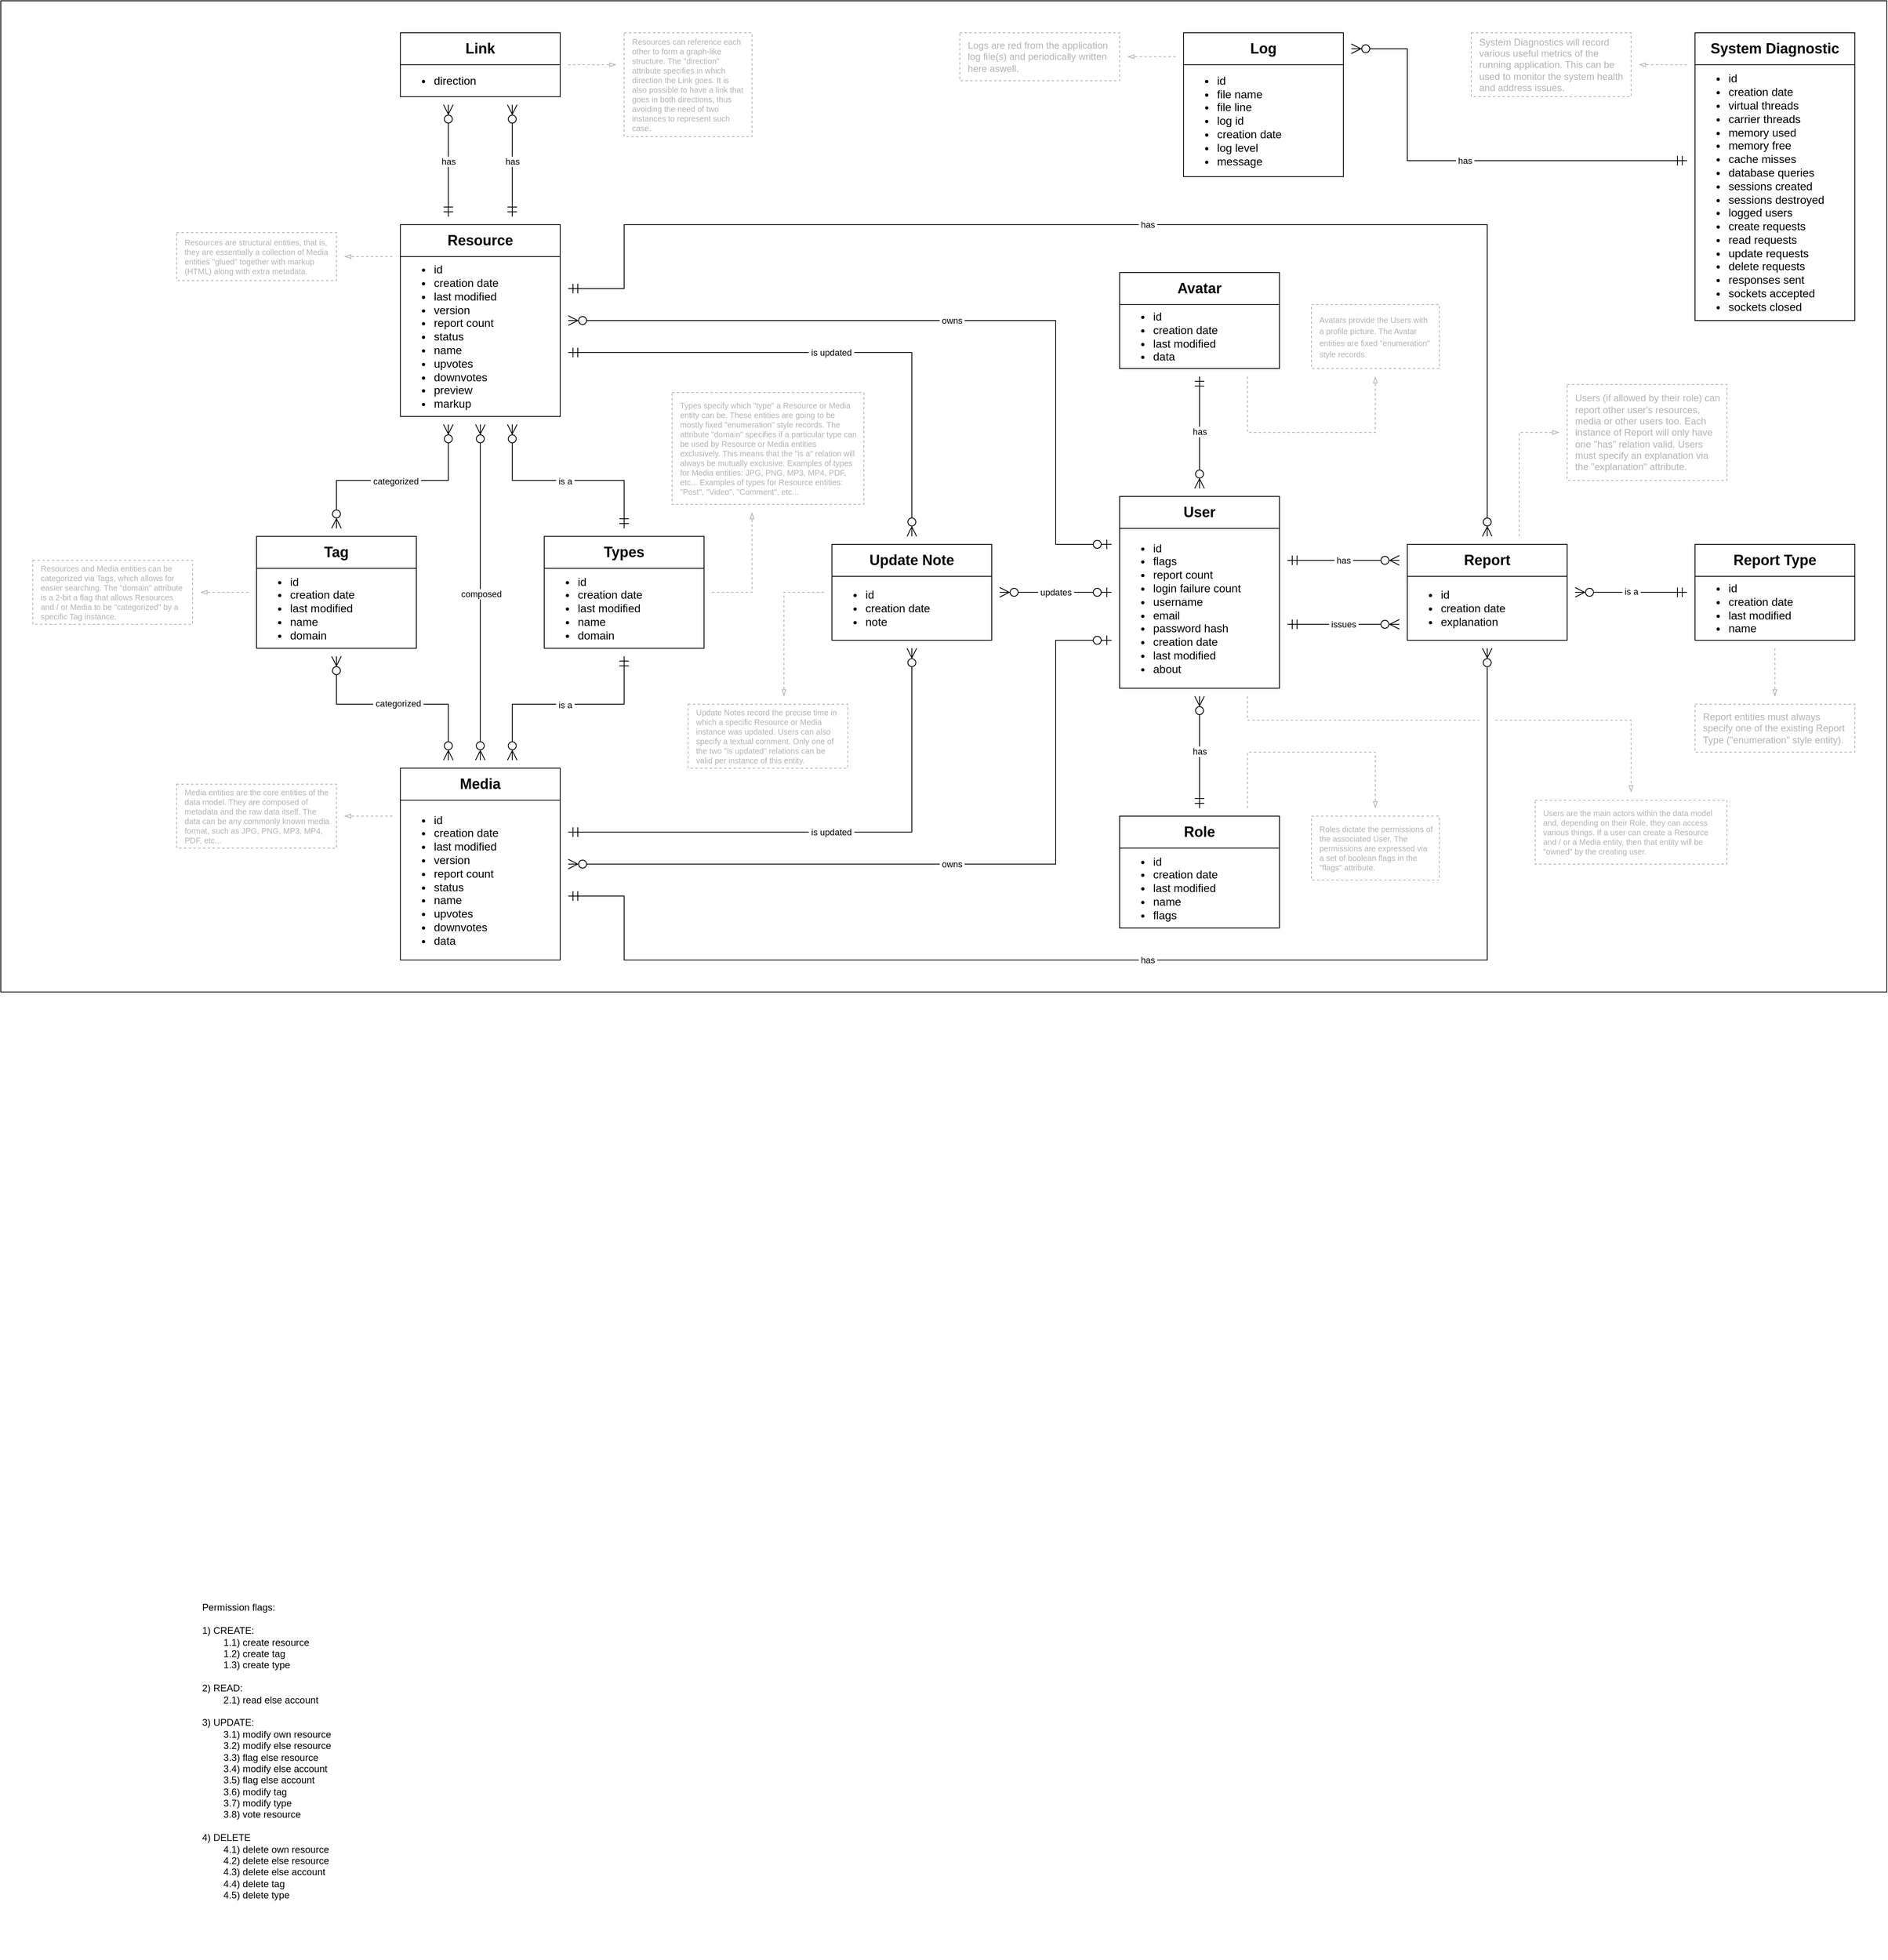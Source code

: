 <mxfile version="21.7.5" type="device" pages="2">
  <diagram id="eZXPIrArGWBGLFVNpYvM" name="Database ER">
    <mxGraphModel dx="926" dy="477" grid="1" gridSize="10" guides="0" tooltips="1" connect="1" arrows="1" fold="1" page="1" pageScale="1" pageWidth="4681" pageHeight="3300" math="0" shadow="0">
      <root>
        <mxCell id="0" />
        <mxCell id="1" parent="0" />
        <mxCell id="-WAaoJ8sJ4abrLc4d5gt-1" value="" style="rounded=0;whiteSpace=wrap;html=1;" parent="1" vertex="1">
          <mxGeometry x="760" y="760" width="2360" height="1240" as="geometry" />
        </mxCell>
        <mxCell id="Hz0XfvPB8sS77DMjjOjV-3" value="Permission flags:&lt;br&gt;&lt;br&gt;1) CREATE:&lt;br&gt;&lt;span style=&quot;white-space: pre;&quot;&gt;&#x9;&lt;/span&gt;1.1) create resource&lt;br&gt;&lt;span style=&quot;white-space: pre;&quot;&gt;&#x9;&lt;/span&gt;1.2) create tag&lt;br&gt;&lt;span style=&quot;white-space: pre;&quot;&gt;&#x9;&lt;/span&gt;1.3) create type&lt;br&gt;&lt;br&gt;2) READ:&lt;br&gt;&lt;span style=&quot;white-space: pre;&quot;&gt;&#x9;&lt;/span&gt;2.1) read else account&lt;br&gt;&lt;br&gt;3) UPDATE:&lt;br&gt;&lt;span style=&quot;white-space: pre;&quot;&gt;&#x9;&lt;/span&gt;3.1) modify own resource&lt;br&gt;&lt;span style=&quot;white-space: pre;&quot;&gt;&#x9;&lt;/span&gt;3.2) modify else resource&lt;br&gt;&lt;span style=&quot;white-space: pre;&quot;&gt;&#x9;&lt;/span&gt;3.3) flag else resource&lt;br&gt;&lt;span style=&quot;white-space: pre;&quot;&gt;&#x9;&lt;/span&gt;3.4) modify else account&lt;br&gt;&amp;nbsp;&lt;span style=&quot;white-space: pre;&quot;&gt;&#x9;&lt;/span&gt;3.5) flag else account&lt;br&gt;&lt;span style=&quot;white-space: pre;&quot;&gt;&#x9;&lt;/span&gt;3.6) modify tag&lt;br&gt;&lt;span style=&quot;white-space: pre;&quot;&gt;&#x9;&lt;/span&gt;3.7) modify type&lt;br&gt;&lt;span style=&quot;white-space: pre;&quot;&gt;&#x9;&lt;/span&gt;3.8) vote resource&lt;br&gt;&lt;br&gt;4) DELETE&lt;br&gt;&lt;span style=&quot;white-space: pre;&quot;&gt;&#x9;&lt;/span&gt;4.1) delete own resource&lt;br&gt;&lt;span style=&quot;white-space: pre;&quot;&gt;&#x9;&lt;/span&gt;4.2) delete else resource&lt;br&gt;&lt;span style=&quot;white-space: pre;&quot;&gt;&#x9;&lt;/span&gt;4.3) delete else account&lt;br&gt;&lt;span style=&quot;white-space: pre;&quot;&gt;&#x9;&lt;/span&gt;4.4) delete tag&lt;br&gt;&lt;span style=&quot;white-space: pre;&quot;&gt;&#x9;&lt;/span&gt;4.5) delete type" style="text;html=1;strokeColor=none;fillColor=none;align=left;verticalAlign=middle;whiteSpace=wrap;rounded=0;" parent="1" vertex="1">
          <mxGeometry x="1010" y="2690" width="280" height="520" as="geometry" />
        </mxCell>
        <mxCell id="M3f08CKbd2f47ijuFytJ-122" style="edgeStyle=orthogonalEdgeStyle;rounded=0;orthogonalLoop=1;jettySize=auto;html=1;endArrow=ERzeroToOne;endFill=0;startArrow=ERzeroToMany;startFill=0;endSize=10;startSize=10;" parent="1" edge="1">
          <mxGeometry relative="1" as="geometry">
            <mxPoint x="2010" y="1500" as="sourcePoint" />
            <mxPoint x="2150" y="1500" as="targetPoint" />
            <Array as="points">
              <mxPoint x="2080" y="1500" />
              <mxPoint x="2080" y="1500" />
            </Array>
          </mxGeometry>
        </mxCell>
        <mxCell id="M3f08CKbd2f47ijuFytJ-123" value="&amp;nbsp;updates&amp;nbsp;" style="edgeLabel;html=1;align=center;verticalAlign=middle;resizable=0;points=[];" parent="M3f08CKbd2f47ijuFytJ-122" vertex="1" connectable="0">
          <mxGeometry x="-0.003" relative="1" as="geometry">
            <mxPoint as="offset" />
          </mxGeometry>
        </mxCell>
        <mxCell id="7b05wyDqm9bEw5o-YQ6S-1" value="Resource" style="rounded=0;whiteSpace=wrap;html=1;fontSize=18;fontStyle=1;fillColor=none;" parent="1" vertex="1">
          <mxGeometry x="1260" y="1040" width="200" height="40" as="geometry" />
        </mxCell>
        <mxCell id="7b05wyDqm9bEw5o-YQ6S-2" value="&lt;ul style=&quot;font-size: 14px;&quot;&gt;&lt;li style=&quot;font-size: 14px;&quot;&gt;id&lt;/li&gt;&lt;li style=&quot;font-size: 14px;&quot;&gt;creation date&lt;/li&gt;&lt;li style=&quot;font-size: 14px;&quot;&gt;last modified&lt;/li&gt;&lt;li style=&quot;font-size: 14px;&quot;&gt;version&lt;/li&gt;&lt;li style=&quot;font-size: 14px;&quot;&gt;report count&lt;/li&gt;&lt;li style=&quot;font-size: 14px;&quot;&gt;status&lt;/li&gt;&lt;li&gt;name&lt;/li&gt;&lt;li style=&quot;font-size: 14px;&quot;&gt;upvotes&lt;/li&gt;&lt;li style=&quot;font-size: 14px;&quot;&gt;downvotes&lt;/li&gt;&lt;li style=&quot;font-size: 14px;&quot;&gt;preview&lt;/li&gt;&lt;li style=&quot;font-size: 14px;&quot;&gt;markup&lt;/li&gt;&lt;/ul&gt;" style="rounded=0;whiteSpace=wrap;html=1;align=left;fontSize=14;fillColor=none;verticalAlign=middle;" parent="1" vertex="1">
          <mxGeometry x="1260" y="1080" width="200" height="200" as="geometry" />
        </mxCell>
        <mxCell id="7b05wyDqm9bEw5o-YQ6S-3" value="Media" style="rounded=0;whiteSpace=wrap;html=1;fontSize=18;fontStyle=1;fillColor=none;" parent="1" vertex="1">
          <mxGeometry x="1260" y="1720" width="200" height="40" as="geometry" />
        </mxCell>
        <mxCell id="7b05wyDqm9bEw5o-YQ6S-4" value="&lt;ul style=&quot;font-size: 14px;&quot;&gt;&lt;li style=&quot;font-size: 14px;&quot;&gt;id&lt;/li&gt;&lt;li style=&quot;font-size: 14px;&quot;&gt;creation date&lt;/li&gt;&lt;li style=&quot;font-size: 14px;&quot;&gt;last modified&lt;/li&gt;&lt;li style=&quot;font-size: 14px;&quot;&gt;version&lt;/li&gt;&lt;li style=&quot;font-size: 14px;&quot;&gt;report count&lt;/li&gt;&lt;li style=&quot;font-size: 14px;&quot;&gt;status&lt;/li&gt;&lt;li&gt;name&lt;/li&gt;&lt;li style=&quot;font-size: 14px;&quot;&gt;upvotes&lt;/li&gt;&lt;li style=&quot;font-size: 14px;&quot;&gt;downvotes&lt;/li&gt;&lt;li style=&quot;font-size: 14px;&quot;&gt;data&lt;/li&gt;&lt;/ul&gt;" style="rounded=0;whiteSpace=wrap;html=1;align=left;fontSize=14;fillColor=none;verticalAlign=middle;" parent="1" vertex="1">
          <mxGeometry x="1260" y="1760" width="200" height="200" as="geometry" />
        </mxCell>
        <mxCell id="7b05wyDqm9bEw5o-YQ6S-5" style="edgeStyle=orthogonalEdgeStyle;rounded=0;orthogonalLoop=1;jettySize=auto;html=1;endArrow=ERzeroToMany;endFill=0;startArrow=ERzeroToMany;startFill=0;endSize=10;startSize=10;" parent="1" edge="1">
          <mxGeometry relative="1" as="geometry">
            <mxPoint x="1360" y="1710" as="sourcePoint" />
            <mxPoint x="1360.08" y="1290" as="targetPoint" />
            <Array as="points">
              <mxPoint x="1360.08" y="1320" />
              <mxPoint x="1360.08" y="1320" />
            </Array>
          </mxGeometry>
        </mxCell>
        <mxCell id="7b05wyDqm9bEw5o-YQ6S-6" value="&amp;nbsp;composed&amp;nbsp;" style="edgeLabel;html=1;align=center;verticalAlign=middle;resizable=0;points=[];" parent="7b05wyDqm9bEw5o-YQ6S-5" vertex="1" connectable="0">
          <mxGeometry x="-0.01" y="-1" relative="1" as="geometry">
            <mxPoint as="offset" />
          </mxGeometry>
        </mxCell>
        <mxCell id="7b05wyDqm9bEw5o-YQ6S-7" value="Types" style="rounded=0;whiteSpace=wrap;html=1;fontSize=18;fontStyle=1;fillColor=none;" parent="1" vertex="1">
          <mxGeometry x="1440" y="1430" width="200" height="40" as="geometry" />
        </mxCell>
        <mxCell id="7b05wyDqm9bEw5o-YQ6S-8" value="&lt;ul style=&quot;font-size: 14px;&quot;&gt;&lt;li style=&quot;font-size: 14px;&quot;&gt;id&lt;/li&gt;&lt;li&gt;creation date&lt;/li&gt;&lt;li&gt;last modified&lt;/li&gt;&lt;li style=&quot;font-size: 14px;&quot;&gt;name&lt;/li&gt;&lt;li style=&quot;font-size: 14px;&quot;&gt;domain&lt;/li&gt;&lt;/ul&gt;" style="rounded=0;whiteSpace=wrap;html=1;align=left;fontSize=14;fillColor=none;" parent="1" vertex="1">
          <mxGeometry x="1440" y="1470" width="200" height="100" as="geometry" />
        </mxCell>
        <mxCell id="7b05wyDqm9bEw5o-YQ6S-9" value="Tag" style="rounded=0;whiteSpace=wrap;html=1;fontSize=18;fontStyle=1;fillColor=none;" parent="1" vertex="1">
          <mxGeometry x="1080" y="1430" width="200" height="40" as="geometry" />
        </mxCell>
        <mxCell id="7b05wyDqm9bEw5o-YQ6S-10" value="&lt;ul style=&quot;font-size: 14px;&quot;&gt;&lt;li&gt;id&lt;/li&gt;&lt;li&gt;creation date&lt;/li&gt;&lt;li&gt;last modified&lt;/li&gt;&lt;li&gt;name&lt;/li&gt;&lt;li&gt;domain&lt;/li&gt;&lt;/ul&gt;" style="rounded=0;whiteSpace=wrap;html=1;align=left;fontSize=14;fillColor=none;" parent="1" vertex="1">
          <mxGeometry x="1080" y="1470" width="200" height="100" as="geometry" />
        </mxCell>
        <mxCell id="7b05wyDqm9bEw5o-YQ6S-11" value="Link" style="rounded=0;whiteSpace=wrap;html=1;fontSize=18;fontStyle=1;fillColor=none;" parent="1" vertex="1">
          <mxGeometry x="1260" y="800" width="200" height="40" as="geometry" />
        </mxCell>
        <mxCell id="7b05wyDqm9bEw5o-YQ6S-12" value="&lt;ul style=&quot;font-size: 14px;&quot;&gt;&lt;li style=&quot;font-size: 14px;&quot;&gt;direction&lt;/li&gt;&lt;/ul&gt;" style="rounded=0;whiteSpace=wrap;html=1;align=left;fontSize=14;fillColor=none;verticalAlign=middle;" parent="1" vertex="1">
          <mxGeometry x="1260" y="840" width="200" height="40" as="geometry" />
        </mxCell>
        <mxCell id="7b05wyDqm9bEw5o-YQ6S-13" style="edgeStyle=orthogonalEdgeStyle;rounded=0;orthogonalLoop=1;jettySize=auto;html=1;endArrow=ERmandOne;endFill=0;startArrow=ERzeroToMany;startFill=0;endSize=10;startSize=10;" parent="1" edge="1">
          <mxGeometry relative="1" as="geometry">
            <mxPoint x="1320" y="890" as="sourcePoint" />
            <mxPoint x="1320" y="1030" as="targetPoint" />
            <Array as="points">
              <mxPoint x="1320" y="930" />
              <mxPoint x="1320" y="930" />
            </Array>
          </mxGeometry>
        </mxCell>
        <mxCell id="7b05wyDqm9bEw5o-YQ6S-14" value="&amp;nbsp;has&amp;nbsp;" style="edgeLabel;html=1;align=center;verticalAlign=middle;resizable=0;points=[];" parent="7b05wyDqm9bEw5o-YQ6S-13" vertex="1" connectable="0">
          <mxGeometry x="0.006" relative="1" as="geometry">
            <mxPoint as="offset" />
          </mxGeometry>
        </mxCell>
        <mxCell id="7b05wyDqm9bEw5o-YQ6S-15" style="edgeStyle=orthogonalEdgeStyle;rounded=0;orthogonalLoop=1;jettySize=auto;html=1;endArrow=ERmandOne;endFill=0;startArrow=ERzeroToMany;startFill=0;endSize=10;startSize=10;" parent="1" edge="1">
          <mxGeometry relative="1" as="geometry">
            <mxPoint x="1400" y="890" as="sourcePoint" />
            <mxPoint x="1400" y="1030" as="targetPoint" />
            <Array as="points">
              <mxPoint x="1400" y="930" />
              <mxPoint x="1400" y="930" />
            </Array>
          </mxGeometry>
        </mxCell>
        <mxCell id="7b05wyDqm9bEw5o-YQ6S-16" value="&amp;nbsp;has&amp;nbsp;" style="edgeLabel;html=1;align=center;verticalAlign=middle;resizable=0;points=[];" parent="7b05wyDqm9bEw5o-YQ6S-15" vertex="1" connectable="0">
          <mxGeometry x="0.006" relative="1" as="geometry">
            <mxPoint as="offset" />
          </mxGeometry>
        </mxCell>
        <mxCell id="7b05wyDqm9bEw5o-YQ6S-20" style="edgeStyle=orthogonalEdgeStyle;rounded=0;orthogonalLoop=1;jettySize=auto;html=1;endArrow=ERzeroToMany;endFill=0;startArrow=ERzeroToMany;startFill=0;endSize=10;startSize=10;" parent="1" edge="1">
          <mxGeometry relative="1" as="geometry">
            <mxPoint x="1180" y="1420" as="sourcePoint" />
            <mxPoint x="1320" y="1290" as="targetPoint" />
            <Array as="points">
              <mxPoint x="1180" y="1360" />
              <mxPoint x="1320" y="1360" />
            </Array>
          </mxGeometry>
        </mxCell>
        <mxCell id="7b05wyDqm9bEw5o-YQ6S-21" value="&amp;nbsp;categorized&amp;nbsp;" style="edgeLabel;html=1;align=center;verticalAlign=middle;resizable=0;points=[];" parent="7b05wyDqm9bEw5o-YQ6S-20" vertex="1" connectable="0">
          <mxGeometry x="-0.01" y="-1" relative="1" as="geometry">
            <mxPoint as="offset" />
          </mxGeometry>
        </mxCell>
        <mxCell id="7b05wyDqm9bEw5o-YQ6S-22" style="edgeStyle=orthogonalEdgeStyle;rounded=0;orthogonalLoop=1;jettySize=auto;html=1;endArrow=ERzeroToMany;endFill=0;startArrow=ERzeroToMany;startFill=0;endSize=10;startSize=10;" parent="1" edge="1">
          <mxGeometry relative="1" as="geometry">
            <mxPoint x="1320" y="1710" as="sourcePoint" />
            <mxPoint x="1180" y="1580" as="targetPoint" />
            <Array as="points">
              <mxPoint x="1320" y="1640" />
              <mxPoint x="1180" y="1640" />
            </Array>
          </mxGeometry>
        </mxCell>
        <mxCell id="7b05wyDqm9bEw5o-YQ6S-23" value="&amp;nbsp;categorized&amp;nbsp;" style="edgeLabel;html=1;align=center;verticalAlign=middle;resizable=0;points=[];" parent="7b05wyDqm9bEw5o-YQ6S-22" vertex="1" connectable="0">
          <mxGeometry x="-0.01" y="-1" relative="1" as="geometry">
            <mxPoint as="offset" />
          </mxGeometry>
        </mxCell>
        <mxCell id="7b05wyDqm9bEw5o-YQ6S-24" style="edgeStyle=orthogonalEdgeStyle;rounded=0;orthogonalLoop=1;jettySize=auto;html=1;endArrow=ERzeroToMany;endFill=0;startArrow=ERmandOne;startFill=0;endSize=10;startSize=10;" parent="1" edge="1">
          <mxGeometry relative="1" as="geometry">
            <mxPoint x="1540" y="1420" as="sourcePoint" />
            <mxPoint x="1400" y="1290" as="targetPoint" />
            <Array as="points">
              <mxPoint x="1540" y="1360" />
              <mxPoint x="1400" y="1360" />
            </Array>
          </mxGeometry>
        </mxCell>
        <mxCell id="7b05wyDqm9bEw5o-YQ6S-25" value="&amp;nbsp;is a&amp;nbsp;" style="edgeLabel;html=1;align=center;verticalAlign=middle;resizable=0;points=[];" parent="7b05wyDqm9bEw5o-YQ6S-24" vertex="1" connectable="0">
          <mxGeometry x="-0.006" y="1" relative="1" as="geometry">
            <mxPoint as="offset" />
          </mxGeometry>
        </mxCell>
        <mxCell id="7b05wyDqm9bEw5o-YQ6S-26" style="edgeStyle=orthogonalEdgeStyle;rounded=0;orthogonalLoop=1;jettySize=auto;html=1;endArrow=ERzeroToMany;endFill=0;startArrow=ERmandOne;startFill=0;endSize=10;startSize=10;" parent="1" edge="1">
          <mxGeometry relative="1" as="geometry">
            <mxPoint x="1540" y="1580" as="sourcePoint" />
            <mxPoint x="1400" y="1710" as="targetPoint" />
            <Array as="points">
              <mxPoint x="1540" y="1640" />
              <mxPoint x="1400" y="1640" />
            </Array>
          </mxGeometry>
        </mxCell>
        <mxCell id="7b05wyDqm9bEw5o-YQ6S-27" value="&amp;nbsp;is a&amp;nbsp;" style="edgeLabel;html=1;align=center;verticalAlign=middle;resizable=0;points=[];" parent="7b05wyDqm9bEw5o-YQ6S-26" vertex="1" connectable="0">
          <mxGeometry x="-0.006" y="1" relative="1" as="geometry">
            <mxPoint as="offset" />
          </mxGeometry>
        </mxCell>
        <mxCell id="7b05wyDqm9bEw5o-YQ6S-28" value="Update Note" style="rounded=0;whiteSpace=wrap;html=1;fontSize=18;fontStyle=1;fillColor=none;" parent="1" vertex="1">
          <mxGeometry x="1800" y="1440" width="200" height="40" as="geometry" />
        </mxCell>
        <mxCell id="7b05wyDqm9bEw5o-YQ6S-29" value="&lt;ul style=&quot;font-size: 14px;&quot;&gt;&lt;li style=&quot;font-size: 14px;&quot;&gt;id&lt;/li&gt;&lt;li style=&quot;font-size: 14px;&quot;&gt;creation date&lt;/li&gt;&lt;li style=&quot;font-size: 14px;&quot;&gt;note&lt;/li&gt;&lt;/ul&gt;" style="rounded=0;whiteSpace=wrap;html=1;align=left;fontSize=14;fillColor=none;verticalAlign=middle;" parent="1" vertex="1">
          <mxGeometry x="1800" y="1480" width="200" height="80" as="geometry" />
        </mxCell>
        <mxCell id="7b05wyDqm9bEw5o-YQ6S-32" value="Report" style="rounded=0;whiteSpace=wrap;html=1;fontSize=18;fontStyle=1;fillColor=none;" parent="1" vertex="1">
          <mxGeometry x="2520" y="1440" width="200" height="40" as="geometry" />
        </mxCell>
        <mxCell id="7b05wyDqm9bEw5o-YQ6S-33" value="&lt;ul style=&quot;font-size: 14px;&quot;&gt;&lt;li style=&quot;font-size: 14px;&quot;&gt;id&lt;/li&gt;&lt;li style=&quot;font-size: 14px;&quot;&gt;creation date&lt;/li&gt;&lt;li style=&quot;font-size: 14px;&quot;&gt;explanation&lt;/li&gt;&lt;/ul&gt;" style="rounded=0;whiteSpace=wrap;html=1;align=left;fontSize=14;fillColor=none;verticalAlign=middle;" parent="1" vertex="1">
          <mxGeometry x="2520" y="1480" width="200" height="80" as="geometry" />
        </mxCell>
        <mxCell id="7b05wyDqm9bEw5o-YQ6S-34" value="Report Type" style="rounded=0;whiteSpace=wrap;html=1;fontSize=18;fontStyle=1;fillColor=none;" parent="1" vertex="1">
          <mxGeometry x="2880" y="1440" width="200" height="40" as="geometry" />
        </mxCell>
        <mxCell id="7b05wyDqm9bEw5o-YQ6S-35" value="&lt;ul style=&quot;font-size: 14px;&quot;&gt;&lt;li style=&quot;font-size: 14px;&quot;&gt;id&lt;/li&gt;&lt;li style=&quot;font-size: 14px;&quot;&gt;creation date&lt;/li&gt;&lt;li style=&quot;font-size: 14px;&quot;&gt;last modified&lt;/li&gt;&lt;li&gt;name&lt;/li&gt;&lt;/ul&gt;" style="rounded=0;whiteSpace=wrap;html=1;align=left;fontSize=14;fillColor=none;verticalAlign=middle;" parent="1" vertex="1">
          <mxGeometry x="2880" y="1480" width="200" height="80" as="geometry" />
        </mxCell>
        <mxCell id="7b05wyDqm9bEw5o-YQ6S-36" style="edgeStyle=orthogonalEdgeStyle;rounded=0;orthogonalLoop=1;jettySize=auto;html=1;endArrow=ERzeroToMany;endFill=0;startArrow=ERmandOne;startFill=0;endSize=10;startSize=10;" parent="1" edge="1">
          <mxGeometry relative="1" as="geometry">
            <mxPoint x="1470" y="1200" as="sourcePoint" />
            <mxPoint x="1900" y="1430" as="targetPoint" />
            <Array as="points">
              <mxPoint x="1900" y="1200" />
            </Array>
          </mxGeometry>
        </mxCell>
        <mxCell id="7b05wyDqm9bEw5o-YQ6S-37" value="&amp;nbsp;is updated&amp;nbsp;" style="edgeLabel;html=1;align=center;verticalAlign=middle;resizable=0;points=[];" parent="7b05wyDqm9bEw5o-YQ6S-36" vertex="1" connectable="0">
          <mxGeometry x="-0.004" relative="1" as="geometry">
            <mxPoint as="offset" />
          </mxGeometry>
        </mxCell>
        <mxCell id="7b05wyDqm9bEw5o-YQ6S-38" style="edgeStyle=orthogonalEdgeStyle;rounded=0;orthogonalLoop=1;jettySize=auto;html=1;endArrow=ERzeroToMany;endFill=0;startArrow=ERmandOne;startFill=0;endSize=10;startSize=10;" parent="1" edge="1">
          <mxGeometry relative="1" as="geometry">
            <mxPoint x="1470" y="1800" as="sourcePoint" />
            <mxPoint x="1900" y="1570" as="targetPoint" />
            <Array as="points">
              <mxPoint x="1900" y="1800" />
            </Array>
          </mxGeometry>
        </mxCell>
        <mxCell id="7b05wyDqm9bEw5o-YQ6S-39" value="&amp;nbsp;is updated&amp;nbsp;" style="edgeLabel;html=1;align=center;verticalAlign=middle;resizable=0;points=[];" parent="7b05wyDqm9bEw5o-YQ6S-38" vertex="1" connectable="0">
          <mxGeometry x="-0.004" relative="1" as="geometry">
            <mxPoint as="offset" />
          </mxGeometry>
        </mxCell>
        <mxCell id="7b05wyDqm9bEw5o-YQ6S-40" style="edgeStyle=orthogonalEdgeStyle;rounded=0;orthogonalLoop=1;jettySize=auto;html=1;endArrow=ERmandOne;endFill=0;startArrow=ERzeroToMany;startFill=0;endSize=10;startSize=10;" parent="1" edge="1">
          <mxGeometry relative="1" as="geometry">
            <mxPoint x="2730" y="1500" as="sourcePoint" />
            <mxPoint x="2870" y="1500" as="targetPoint" />
          </mxGeometry>
        </mxCell>
        <mxCell id="7b05wyDqm9bEw5o-YQ6S-41" value="&amp;nbsp;is a&amp;nbsp;" style="edgeLabel;html=1;align=center;verticalAlign=middle;resizable=0;points=[];" parent="7b05wyDqm9bEw5o-YQ6S-40" vertex="1" connectable="0">
          <mxGeometry x="-0.006" y="1" relative="1" as="geometry">
            <mxPoint as="offset" />
          </mxGeometry>
        </mxCell>
        <mxCell id="7b05wyDqm9bEw5o-YQ6S-42" value="User" style="rounded=0;whiteSpace=wrap;html=1;fontSize=18;fontStyle=1;fillColor=none;" parent="1" vertex="1">
          <mxGeometry x="2160" y="1380" width="200" height="40" as="geometry" />
        </mxCell>
        <mxCell id="7b05wyDqm9bEw5o-YQ6S-43" value="&lt;ul style=&quot;font-size: 14px;&quot;&gt;&lt;li style=&quot;font-size: 14px;&quot;&gt;id&lt;/li&gt;&lt;li&gt;flags&lt;/li&gt;&lt;li&gt;report count&lt;/li&gt;&lt;li&gt;login failure count&lt;/li&gt;&lt;li style=&quot;font-size: 14px;&quot;&gt;username&lt;/li&gt;&lt;li style=&quot;font-size: 14px;&quot;&gt;email&lt;/li&gt;&lt;li style=&quot;font-size: 14px;&quot;&gt;password hash&lt;/li&gt;&lt;li style=&quot;font-size: 14px;&quot;&gt;creation date&lt;/li&gt;&lt;li style=&quot;font-size: 14px;&quot;&gt;last modified&lt;/li&gt;&lt;li style=&quot;font-size: 14px;&quot;&gt;about&lt;/li&gt;&lt;/ul&gt;" style="rounded=0;whiteSpace=wrap;html=1;align=left;fontSize=14;fillColor=none;verticalAlign=middle;" parent="1" vertex="1">
          <mxGeometry x="2160" y="1420" width="200" height="200" as="geometry" />
        </mxCell>
        <mxCell id="7b05wyDqm9bEw5o-YQ6S-44" style="edgeStyle=orthogonalEdgeStyle;rounded=0;orthogonalLoop=1;jettySize=auto;html=1;endArrow=ERzeroToOne;endFill=0;startArrow=ERzeroToMany;startFill=0;endSize=10;startSize=10;" parent="1" edge="1">
          <mxGeometry relative="1" as="geometry">
            <mxPoint x="1470" y="1840" as="sourcePoint" />
            <mxPoint x="2150" y="1560" as="targetPoint" />
            <Array as="points">
              <mxPoint x="2080" y="1840" />
              <mxPoint x="2080" y="1560" />
            </Array>
          </mxGeometry>
        </mxCell>
        <mxCell id="7b05wyDqm9bEw5o-YQ6S-45" value="&amp;nbsp;owns&amp;nbsp;" style="edgeLabel;html=1;align=center;verticalAlign=middle;resizable=0;points=[];" parent="7b05wyDqm9bEw5o-YQ6S-44" vertex="1" connectable="0">
          <mxGeometry x="0.0" relative="1" as="geometry">
            <mxPoint as="offset" />
          </mxGeometry>
        </mxCell>
        <mxCell id="7b05wyDqm9bEw5o-YQ6S-46" style="edgeStyle=orthogonalEdgeStyle;rounded=0;orthogonalLoop=1;jettySize=auto;html=1;endArrow=ERzeroToMany;endFill=0;startArrow=ERmandOne;startFill=0;endSize=10;startSize=10;" parent="1" edge="1">
          <mxGeometry relative="1" as="geometry">
            <mxPoint x="1470" y="1880" as="sourcePoint" />
            <mxPoint x="2620" y="1570" as="targetPoint" />
            <Array as="points">
              <mxPoint x="1540" y="1880" />
              <mxPoint x="1540" y="1960" />
              <mxPoint x="2620" y="1960" />
            </Array>
          </mxGeometry>
        </mxCell>
        <mxCell id="7b05wyDqm9bEw5o-YQ6S-47" value="&amp;nbsp;has&amp;nbsp;" style="edgeLabel;html=1;align=center;verticalAlign=middle;resizable=0;points=[];" parent="7b05wyDqm9bEw5o-YQ6S-46" vertex="1" connectable="0">
          <mxGeometry x="-0.006" relative="1" as="geometry">
            <mxPoint as="offset" />
          </mxGeometry>
        </mxCell>
        <mxCell id="7b05wyDqm9bEw5o-YQ6S-48" style="edgeStyle=orthogonalEdgeStyle;rounded=0;orthogonalLoop=1;jettySize=auto;html=1;endArrow=ERzeroToMany;endFill=0;startArrow=ERmandOne;startFill=0;endSize=10;startSize=10;" parent="1" edge="1">
          <mxGeometry relative="1" as="geometry">
            <mxPoint x="1470" y="1120" as="sourcePoint" />
            <mxPoint x="2620" y="1430" as="targetPoint" />
            <Array as="points">
              <mxPoint x="1540" y="1120" />
              <mxPoint x="1540" y="1040" />
              <mxPoint x="2620" y="1040" />
            </Array>
          </mxGeometry>
        </mxCell>
        <mxCell id="7b05wyDqm9bEw5o-YQ6S-49" value="&amp;nbsp;has&amp;nbsp;" style="edgeLabel;html=1;align=center;verticalAlign=middle;resizable=0;points=[];" parent="7b05wyDqm9bEw5o-YQ6S-48" vertex="1" connectable="0">
          <mxGeometry x="-0.006" relative="1" as="geometry">
            <mxPoint as="offset" />
          </mxGeometry>
        </mxCell>
        <mxCell id="7b05wyDqm9bEw5o-YQ6S-50" style="edgeStyle=orthogonalEdgeStyle;rounded=0;orthogonalLoop=1;jettySize=auto;html=1;endArrow=ERzeroToOne;endFill=0;startArrow=ERzeroToMany;startFill=0;endSize=10;startSize=10;" parent="1" edge="1">
          <mxGeometry relative="1" as="geometry">
            <mxPoint x="1470" y="1160" as="sourcePoint" />
            <mxPoint x="2150" y="1440" as="targetPoint" />
            <Array as="points">
              <mxPoint x="2080" y="1160" />
              <mxPoint x="2080" y="1440" />
            </Array>
          </mxGeometry>
        </mxCell>
        <mxCell id="7b05wyDqm9bEw5o-YQ6S-51" value="&amp;nbsp;owns&amp;nbsp;" style="edgeLabel;html=1;align=center;verticalAlign=middle;resizable=0;points=[];" parent="7b05wyDqm9bEw5o-YQ6S-50" vertex="1" connectable="0">
          <mxGeometry x="0.0" relative="1" as="geometry">
            <mxPoint as="offset" />
          </mxGeometry>
        </mxCell>
        <mxCell id="7b05wyDqm9bEw5o-YQ6S-54" value="Avatar" style="rounded=0;whiteSpace=wrap;html=1;fontSize=18;fontStyle=1;fillColor=none;" parent="1" vertex="1">
          <mxGeometry x="2160" y="1100" width="200" height="40" as="geometry" />
        </mxCell>
        <mxCell id="7b05wyDqm9bEw5o-YQ6S-55" value="&lt;ul style=&quot;font-size: 14px;&quot;&gt;&lt;li style=&quot;font-size: 14px;&quot;&gt;id&lt;/li&gt;&lt;li style=&quot;font-size: 14px;&quot;&gt;creation date&lt;/li&gt;&lt;li style=&quot;font-size: 14px;&quot;&gt;last modified&lt;/li&gt;&lt;li style=&quot;font-size: 14px;&quot;&gt;data&lt;/li&gt;&lt;/ul&gt;" style="rounded=0;whiteSpace=wrap;html=1;align=left;fontSize=14;fillColor=none;verticalAlign=middle;" parent="1" vertex="1">
          <mxGeometry x="2160" y="1140" width="200" height="80" as="geometry" />
        </mxCell>
        <mxCell id="7b05wyDqm9bEw5o-YQ6S-56" style="edgeStyle=orthogonalEdgeStyle;rounded=0;orthogonalLoop=1;jettySize=auto;html=1;endArrow=ERmandOne;endFill=0;startArrow=ERzeroToMany;startFill=0;endSize=10;startSize=10;" parent="1" edge="1">
          <mxGeometry relative="1" as="geometry">
            <mxPoint x="2260" y="1370" as="sourcePoint" />
            <mxPoint x="2260" y="1230" as="targetPoint" />
          </mxGeometry>
        </mxCell>
        <mxCell id="7b05wyDqm9bEw5o-YQ6S-57" value="has" style="edgeLabel;html=1;align=center;verticalAlign=middle;resizable=0;points=[];" parent="7b05wyDqm9bEw5o-YQ6S-56" vertex="1" connectable="0">
          <mxGeometry x="0.018" relative="1" as="geometry">
            <mxPoint as="offset" />
          </mxGeometry>
        </mxCell>
        <mxCell id="7b05wyDqm9bEw5o-YQ6S-58" value="Role" style="rounded=0;whiteSpace=wrap;html=1;fontSize=18;fontStyle=1;fillColor=none;" parent="1" vertex="1">
          <mxGeometry x="2160" y="1780" width="200" height="40" as="geometry" />
        </mxCell>
        <mxCell id="7b05wyDqm9bEw5o-YQ6S-59" value="&lt;ul style=&quot;font-size: 14px;&quot;&gt;&lt;li style=&quot;font-size: 14px;&quot;&gt;id&lt;/li&gt;&lt;li style=&quot;font-size: 14px;&quot;&gt;creation date&lt;/li&gt;&lt;li style=&quot;font-size: 14px;&quot;&gt;last modified&lt;/li&gt;&lt;li&gt;name&lt;/li&gt;&lt;li style=&quot;font-size: 14px;&quot;&gt;flags&lt;/li&gt;&lt;/ul&gt;" style="rounded=0;whiteSpace=wrap;html=1;align=left;fontSize=14;fillColor=none;verticalAlign=middle;" parent="1" vertex="1">
          <mxGeometry x="2160" y="1820" width="200" height="100" as="geometry" />
        </mxCell>
        <mxCell id="7b05wyDqm9bEw5o-YQ6S-60" style="edgeStyle=orthogonalEdgeStyle;rounded=0;orthogonalLoop=1;jettySize=auto;html=1;endArrow=ERzeroToMany;endFill=0;startArrow=ERmandOne;startFill=0;endSize=10;startSize=10;" parent="1" edge="1">
          <mxGeometry relative="1" as="geometry">
            <mxPoint x="2260" y="1770" as="sourcePoint" />
            <mxPoint x="2260" y="1630" as="targetPoint" />
          </mxGeometry>
        </mxCell>
        <mxCell id="7b05wyDqm9bEw5o-YQ6S-61" value="has" style="edgeLabel;html=1;align=center;verticalAlign=middle;resizable=0;points=[];" parent="7b05wyDqm9bEw5o-YQ6S-60" vertex="1" connectable="0">
          <mxGeometry x="0.018" relative="1" as="geometry">
            <mxPoint as="offset" />
          </mxGeometry>
        </mxCell>
        <mxCell id="7b05wyDqm9bEw5o-YQ6S-64" style="edgeStyle=orthogonalEdgeStyle;rounded=0;orthogonalLoop=1;jettySize=auto;html=1;endArrow=ERzeroToMany;endFill=0;startArrow=ERmandOne;startFill=0;endSize=10;startSize=10;" parent="1" edge="1">
          <mxGeometry relative="1" as="geometry">
            <mxPoint x="2370" y="1460" as="sourcePoint" />
            <mxPoint x="2510" y="1460" as="targetPoint" />
            <Array as="points">
              <mxPoint x="2440" y="1460" />
              <mxPoint x="2440" y="1460" />
            </Array>
          </mxGeometry>
        </mxCell>
        <mxCell id="7b05wyDqm9bEw5o-YQ6S-65" value="&amp;nbsp;has&amp;nbsp;" style="edgeLabel;html=1;align=center;verticalAlign=middle;resizable=0;points=[];" parent="7b05wyDqm9bEw5o-YQ6S-64" vertex="1" connectable="0">
          <mxGeometry x="-0.006" relative="1" as="geometry">
            <mxPoint as="offset" />
          </mxGeometry>
        </mxCell>
        <mxCell id="7b05wyDqm9bEw5o-YQ6S-66" style="edgeStyle=orthogonalEdgeStyle;rounded=0;orthogonalLoop=1;jettySize=auto;html=1;endArrow=ERzeroToMany;endFill=0;startArrow=ERmandOne;startFill=0;endSize=10;startSize=10;" parent="1" edge="1">
          <mxGeometry relative="1" as="geometry">
            <mxPoint x="2370" y="1540" as="sourcePoint" />
            <mxPoint x="2510" y="1540" as="targetPoint" />
            <Array as="points">
              <mxPoint x="2440" y="1540" />
              <mxPoint x="2440" y="1540" />
            </Array>
          </mxGeometry>
        </mxCell>
        <mxCell id="7b05wyDqm9bEw5o-YQ6S-67" value="&amp;nbsp;issues&amp;nbsp;" style="edgeLabel;html=1;align=center;verticalAlign=middle;resizable=0;points=[];" parent="7b05wyDqm9bEw5o-YQ6S-66" vertex="1" connectable="0">
          <mxGeometry x="-0.006" relative="1" as="geometry">
            <mxPoint as="offset" />
          </mxGeometry>
        </mxCell>
        <mxCell id="4DxbdbWb2lk3k9siDuRa-1" value="&lt;div style=&quot;font-size: 10px;&quot;&gt;&lt;span style=&quot;background-color: initial; font-size: 10px;&quot;&gt;&lt;font style=&quot;font-size: 10px;&quot;&gt;Resources can reference each other to form a graph-like structure. The &quot;direction&quot; attribute specifies in which direction the Link goes. It is also possible to have a link that goes in both directions, thus avoiding the need of two instances to represent such case.&lt;/font&gt;&lt;/span&gt;&lt;/div&gt;" style="text;html=1;strokeColor=#B3B3B3;fillColor=none;align=left;verticalAlign=middle;whiteSpace=wrap;rounded=0;perimeterSpacing=0;dashed=1;spacing=10;fontColor=#B3B3B3;fontSize=10;" parent="1" vertex="1">
          <mxGeometry x="1540" y="800" width="160" height="130" as="geometry" />
        </mxCell>
        <mxCell id="4DxbdbWb2lk3k9siDuRa-3" value="&lt;font style=&quot;font-size: 10px;&quot;&gt;Resources are structural entities, that is, they are essentially a collection of Media entities &quot;glued&quot; together with markup (HTML) along with extra metadata.&lt;/font&gt;" style="text;html=1;strokeColor=#B3B3B3;fillColor=none;align=left;verticalAlign=middle;whiteSpace=wrap;rounded=0;perimeterSpacing=0;dashed=1;spacing=10;fontColor=#B3B3B3;fontSize=10;" parent="1" vertex="1">
          <mxGeometry x="980" y="1050" width="200" height="60" as="geometry" />
        </mxCell>
        <mxCell id="4DxbdbWb2lk3k9siDuRa-4" value="&lt;font color=&quot;#b3b3b3&quot; style=&quot;font-size: 10px;&quot;&gt;Media entities are the core entities of the data model. They are composed of metadata and the raw data itself. The data can be any commonly known media format, such as JPG, PNG, MP3, MP4, PDF, etc...&lt;/font&gt;" style="text;html=1;strokeColor=#B3B3B3;fillColor=none;align=left;verticalAlign=middle;whiteSpace=wrap;rounded=0;perimeterSpacing=0;dashed=1;spacing=10;fontSize=10;" parent="1" vertex="1">
          <mxGeometry x="980" y="1740" width="200" height="80" as="geometry" />
        </mxCell>
        <mxCell id="4DxbdbWb2lk3k9siDuRa-5" value="&lt;font color=&quot;#b3b3b3&quot; style=&quot;font-size: 10px;&quot;&gt;Resources and Media entities can be categorized via Tags, which allows for easier searching. The &quot;domain&quot; attribute is a 2-bit a flag that allows Resources and / or Media to be &quot;categorized&quot; by a specific Tag instance.&lt;/font&gt;" style="text;html=1;strokeColor=#B3B3B3;fillColor=none;align=left;verticalAlign=middle;whiteSpace=wrap;rounded=0;perimeterSpacing=0;dashed=1;spacing=10;fontSize=10;" parent="1" vertex="1">
          <mxGeometry x="800" y="1460" width="200" height="80" as="geometry" />
        </mxCell>
        <mxCell id="4DxbdbWb2lk3k9siDuRa-6" value="&lt;font color=&quot;#b3b3b3&quot; style=&quot;font-size: 10px;&quot;&gt;Types specify which &quot;type&quot; a Resource or Media entity can be. These entities are going to be mostly fixed &quot;enumeration&quot; style records. The attribute &quot;domain&quot; specifies if a particular type can be used by Resource or Media entities exclusively. This means that the &quot;is a&quot; relation will always be mutually exclusive. Examples of types for Media entities:&amp;nbsp;JPG, PNG, MP3, MP4, PDF, etc... Examples of types for Resource entities: &quot;Post&quot;, &quot;Video&quot;, &quot;Comment&quot;, etc...&lt;br&gt;&lt;/font&gt;" style="text;html=1;strokeColor=#B3B3B3;fillColor=none;align=left;verticalAlign=middle;whiteSpace=wrap;rounded=0;perimeterSpacing=0;dashed=1;spacing=10;fontSize=10;" parent="1" vertex="1">
          <mxGeometry x="1600" y="1250" width="240" height="140" as="geometry" />
        </mxCell>
        <mxCell id="4DxbdbWb2lk3k9siDuRa-7" value="&lt;font color=&quot;#b3b3b3&quot; style=&quot;font-size: 10px;&quot;&gt;Update Notes record the precise time in which a specific Resource or Media instance was updated. Users can also specify a textual comment. Only one of the two &quot;is updated&quot; relations can be valid per instance of this entity.&lt;/font&gt;" style="text;html=1;strokeColor=#B3B3B3;fillColor=none;align=left;verticalAlign=middle;whiteSpace=wrap;rounded=0;perimeterSpacing=0;dashed=1;spacing=10;fontSize=10;" parent="1" vertex="1">
          <mxGeometry x="1620" y="1640" width="200" height="80" as="geometry" />
        </mxCell>
        <mxCell id="4DxbdbWb2lk3k9siDuRa-8" value="&lt;font color=&quot;#b3b3b3&quot; style=&quot;font-size: 10px;&quot;&gt;Roles dictate the permissions of the associated User. The permissions are expressed via a set of boolean flags in the &quot;flags&quot; attribute.&lt;/font&gt;" style="text;html=1;strokeColor=#B3B3B3;fillColor=none;align=left;verticalAlign=middle;whiteSpace=wrap;rounded=0;perimeterSpacing=0;dashed=1;spacing=10;fontSize=10;" parent="1" vertex="1">
          <mxGeometry x="2400" y="1780" width="160" height="80" as="geometry" />
        </mxCell>
        <mxCell id="4DxbdbWb2lk3k9siDuRa-9" value="&lt;font style=&quot;font-size: 10px;&quot; color=&quot;#b3b3b3&quot;&gt;Avatars provide the Users with a profile picture. The Avatar entities are fixed &quot;enumeration&quot; style records.&lt;/font&gt;" style="text;html=1;strokeColor=#B3B3B3;fillColor=none;align=left;verticalAlign=middle;whiteSpace=wrap;rounded=0;perimeterSpacing=0;dashed=1;spacing=10;" parent="1" vertex="1">
          <mxGeometry x="2400" y="1140" width="160" height="80" as="geometry" />
        </mxCell>
        <mxCell id="4DxbdbWb2lk3k9siDuRa-10" value="&lt;font color=&quot;#b3b3b3&quot;&gt;Report entities must always specify one of the existing Report Type (&quot;enumeration&quot; style entity).&lt;/font&gt;" style="text;html=1;strokeColor=#B3B3B3;fillColor=none;align=left;verticalAlign=middle;whiteSpace=wrap;rounded=0;perimeterSpacing=0;dashed=1;spacing=10;" parent="1" vertex="1">
          <mxGeometry x="2880" y="1640" width="200" height="60" as="geometry" />
        </mxCell>
        <mxCell id="4DxbdbWb2lk3k9siDuRa-11" value="&lt;font color=&quot;#b3b3b3&quot;&gt;Users (if allowed by their role) can report other user&#39;s resources, media or other users too. Each instance of Report will only have one &quot;has&quot; relation valid. Users must specify an explanation via the &quot;explanation&quot; attribute.&lt;/font&gt;" style="text;html=1;strokeColor=#B3B3B3;fillColor=none;align=left;verticalAlign=middle;whiteSpace=wrap;rounded=0;perimeterSpacing=0;dashed=1;spacing=10;" parent="1" vertex="1">
          <mxGeometry x="2720" y="1240" width="200" height="120" as="geometry" />
        </mxCell>
        <mxCell id="4DxbdbWb2lk3k9siDuRa-12" value="" style="endArrow=blockThin;html=1;rounded=0;dashed=1;endFill=0;strokeColor=#B3B3B3;" parent="1" edge="1">
          <mxGeometry width="50" height="50" relative="1" as="geometry">
            <mxPoint x="1470" y="840" as="sourcePoint" />
            <mxPoint x="1530" y="840" as="targetPoint" />
          </mxGeometry>
        </mxCell>
        <mxCell id="4DxbdbWb2lk3k9siDuRa-13" value="" style="endArrow=blockThin;html=1;rounded=0;dashed=1;endFill=0;strokeColor=#B3B3B3;" parent="1" edge="1">
          <mxGeometry width="50" height="50" relative="1" as="geometry">
            <mxPoint x="1250" y="1080" as="sourcePoint" />
            <mxPoint x="1190" y="1080" as="targetPoint" />
          </mxGeometry>
        </mxCell>
        <mxCell id="4DxbdbWb2lk3k9siDuRa-14" value="" style="endArrow=blockThin;html=1;rounded=0;dashed=1;endFill=0;strokeColor=#B3B3B3;" parent="1" edge="1">
          <mxGeometry width="50" height="50" relative="1" as="geometry">
            <mxPoint x="1070" y="1500" as="sourcePoint" />
            <mxPoint x="1010" y="1500" as="targetPoint" />
          </mxGeometry>
        </mxCell>
        <mxCell id="4DxbdbWb2lk3k9siDuRa-15" value="" style="endArrow=blockThin;html=1;rounded=0;dashed=1;endFill=0;strokeColor=#B3B3B3;" parent="1" edge="1">
          <mxGeometry width="50" height="50" relative="1" as="geometry">
            <mxPoint x="1250" y="1780" as="sourcePoint" />
            <mxPoint x="1190" y="1780" as="targetPoint" />
          </mxGeometry>
        </mxCell>
        <mxCell id="4DxbdbWb2lk3k9siDuRa-16" value="" style="endArrow=blockThin;html=1;rounded=0;dashed=1;endFill=0;strokeColor=#B3B3B3;" parent="1" edge="1">
          <mxGeometry width="50" height="50" relative="1" as="geometry">
            <mxPoint x="1790" y="1500" as="sourcePoint" />
            <mxPoint x="1740" y="1630" as="targetPoint" />
            <Array as="points">
              <mxPoint x="1740" y="1500" />
            </Array>
          </mxGeometry>
        </mxCell>
        <mxCell id="4DxbdbWb2lk3k9siDuRa-18" value="" style="endArrow=blockThin;html=1;rounded=0;dashed=1;endFill=0;strokeColor=#B3B3B3;" parent="1" edge="1">
          <mxGeometry width="50" height="50" relative="1" as="geometry">
            <mxPoint x="1650" y="1500" as="sourcePoint" />
            <mxPoint x="1700" y="1400" as="targetPoint" />
            <Array as="points">
              <mxPoint x="1700" y="1500" />
            </Array>
          </mxGeometry>
        </mxCell>
        <mxCell id="4DxbdbWb2lk3k9siDuRa-19" value="" style="endArrow=blockThin;html=1;rounded=0;dashed=1;endFill=0;strokeColor=#B3B3B3;" parent="1" edge="1">
          <mxGeometry width="50" height="50" relative="1" as="geometry">
            <mxPoint x="2320" y="1770" as="sourcePoint" />
            <mxPoint x="2480" y="1770" as="targetPoint" />
            <Array as="points">
              <mxPoint x="2320" y="1700" />
              <mxPoint x="2480" y="1700" />
            </Array>
          </mxGeometry>
        </mxCell>
        <mxCell id="4DxbdbWb2lk3k9siDuRa-21" value="" style="endArrow=blockThin;html=1;rounded=0;dashed=1;endFill=0;strokeColor=#B3B3B3;" parent="1" edge="1">
          <mxGeometry width="50" height="50" relative="1" as="geometry">
            <mxPoint x="2320" y="1230" as="sourcePoint" />
            <mxPoint x="2480" y="1230" as="targetPoint" />
            <Array as="points">
              <mxPoint x="2320" y="1300" />
              <mxPoint x="2480" y="1300" />
            </Array>
          </mxGeometry>
        </mxCell>
        <mxCell id="4DxbdbWb2lk3k9siDuRa-22" value="" style="endArrow=blockThin;html=1;rounded=0;dashed=1;endFill=0;strokeColor=#B3B3B3;" parent="1" edge="1">
          <mxGeometry width="50" height="50" relative="1" as="geometry">
            <mxPoint x="2660" y="1430" as="sourcePoint" />
            <mxPoint x="2710" y="1300" as="targetPoint" />
            <Array as="points">
              <mxPoint x="2660" y="1300" />
            </Array>
          </mxGeometry>
        </mxCell>
        <mxCell id="4DxbdbWb2lk3k9siDuRa-23" value="" style="endArrow=blockThin;html=1;rounded=0;dashed=1;endFill=0;strokeColor=#B3B3B3;" parent="1" edge="1">
          <mxGeometry width="50" height="50" relative="1" as="geometry">
            <mxPoint x="2980" y="1570" as="sourcePoint" />
            <mxPoint x="2980" y="1630" as="targetPoint" />
            <Array as="points">
              <mxPoint x="2980" y="1600" />
            </Array>
          </mxGeometry>
        </mxCell>
        <mxCell id="4DxbdbWb2lk3k9siDuRa-25" value="Users are the main actors within the data model and, depending on their Role, they can access various things. If a user can create a Resource and / or a Media entity, then that entity will be &quot;owned&quot; by the creating user." style="text;html=1;strokeColor=#B3B3B3;fillColor=none;align=left;verticalAlign=middle;whiteSpace=wrap;rounded=0;perimeterSpacing=0;dashed=1;spacing=10;fontSize=10;fontColor=#B3B3B3;" parent="1" vertex="1">
          <mxGeometry x="2680" y="1760" width="240" height="80" as="geometry" />
        </mxCell>
        <mxCell id="4DxbdbWb2lk3k9siDuRa-26" value="" style="endArrow=blockThin;html=1;rounded=0;dashed=1;endFill=0;strokeColor=#B3B3B3;jumpStyle=gap;jumpSize=20;" parent="1" edge="1">
          <mxGeometry width="50" height="50" relative="1" as="geometry">
            <mxPoint x="2320" y="1630" as="sourcePoint" />
            <mxPoint x="2800" y="1750" as="targetPoint" />
            <Array as="points">
              <mxPoint x="2320" y="1660" />
              <mxPoint x="2800" y="1660" />
            </Array>
          </mxGeometry>
        </mxCell>
        <mxCell id="fmmEpZtJAJZfhJGe7ApT-1" value="System Diagnostic" style="rounded=0;whiteSpace=wrap;html=1;fontSize=18;fontStyle=1;fillColor=none;" parent="1" vertex="1">
          <mxGeometry x="2880" y="800" width="200" height="40" as="geometry" />
        </mxCell>
        <mxCell id="fmmEpZtJAJZfhJGe7ApT-2" value="&lt;ul style=&quot;font-size: 14px;&quot;&gt;&lt;li style=&quot;font-size: 14px;&quot;&gt;id&lt;/li&gt;&lt;li style=&quot;font-size: 14px;&quot;&gt;creation date&lt;/li&gt;&lt;li style=&quot;font-size: 14px;&quot;&gt;virtual threads&lt;/li&gt;&lt;li style=&quot;font-size: 14px;&quot;&gt;carrier threads&lt;/li&gt;&lt;li style=&quot;font-size: 14px;&quot;&gt;memory used&lt;/li&gt;&lt;li style=&quot;font-size: 14px;&quot;&gt;memory free&lt;/li&gt;&lt;li style=&quot;font-size: 14px;&quot;&gt;cache misses&lt;/li&gt;&lt;li style=&quot;font-size: 14px;&quot;&gt;database queries&lt;/li&gt;&lt;li style=&quot;font-size: 14px;&quot;&gt;sessions created&lt;/li&gt;&lt;li style=&quot;font-size: 14px;&quot;&gt;sessions destroyed&lt;/li&gt;&lt;li style=&quot;font-size: 14px;&quot;&gt;logged users&lt;/li&gt;&lt;li style=&quot;font-size: 14px;&quot;&gt;create requests&lt;/li&gt;&lt;li style=&quot;font-size: 14px;&quot;&gt;read requests&lt;/li&gt;&lt;li style=&quot;font-size: 14px;&quot;&gt;update requests&lt;/li&gt;&lt;li style=&quot;font-size: 14px;&quot;&gt;delete requests&lt;/li&gt;&lt;li style=&quot;font-size: 14px;&quot;&gt;responses sent&lt;/li&gt;&lt;li style=&quot;font-size: 14px;&quot;&gt;sockets accepted&lt;/li&gt;&lt;li style=&quot;font-size: 14px;&quot;&gt;sockets closed&lt;/li&gt;&lt;/ul&gt;" style="rounded=0;whiteSpace=wrap;html=1;align=left;fontSize=14;fillColor=none;verticalAlign=middle;" parent="1" vertex="1">
          <mxGeometry x="2880" y="840" width="200" height="320" as="geometry" />
        </mxCell>
        <mxCell id="9JjYuR4UTPl9N2FX4pHk-1" value="&lt;font color=&quot;#b3b3b3&quot;&gt;System Diagnostics will record various useful metrics of the running application. This can be used to monitor the system health and address issues.&lt;/font&gt;" style="text;html=1;strokeColor=#B3B3B3;fillColor=none;align=left;verticalAlign=middle;whiteSpace=wrap;rounded=0;perimeterSpacing=0;dashed=1;spacing=10;" parent="1" vertex="1">
          <mxGeometry x="2600" y="800" width="200" height="80" as="geometry" />
        </mxCell>
        <mxCell id="9JjYuR4UTPl9N2FX4pHk-2" value="" style="endArrow=blockThin;html=1;rounded=0;dashed=1;endFill=0;strokeColor=#B3B3B3;" parent="1" edge="1">
          <mxGeometry width="50" height="50" relative="1" as="geometry">
            <mxPoint x="2870" y="840" as="sourcePoint" />
            <mxPoint x="2810" y="840" as="targetPoint" />
          </mxGeometry>
        </mxCell>
        <mxCell id="s_fJ5wskB-hJh5at7gJH-1" value="Log" style="rounded=0;whiteSpace=wrap;html=1;fontSize=18;fontStyle=1;fillColor=none;" parent="1" vertex="1">
          <mxGeometry x="2240" y="800" width="200" height="40" as="geometry" />
        </mxCell>
        <mxCell id="s_fJ5wskB-hJh5at7gJH-2" value="&lt;ul style=&quot;font-size: 14px;&quot;&gt;&lt;li style=&quot;font-size: 14px;&quot;&gt;id&lt;/li&gt;&lt;li style=&quot;font-size: 14px;&quot;&gt;file name&lt;/li&gt;&lt;li style=&quot;font-size: 14px;&quot;&gt;file line&lt;/li&gt;&lt;li style=&quot;font-size: 14px;&quot;&gt;log id&lt;/li&gt;&lt;li style=&quot;font-size: 14px;&quot;&gt;creation date&lt;/li&gt;&lt;li style=&quot;font-size: 14px;&quot;&gt;log level&lt;/li&gt;&lt;li style=&quot;font-size: 14px;&quot;&gt;message&lt;/li&gt;&lt;/ul&gt;" style="rounded=0;whiteSpace=wrap;html=1;align=left;fontSize=14;fillColor=none;verticalAlign=middle;" parent="1" vertex="1">
          <mxGeometry x="2240" y="840" width="200" height="140" as="geometry" />
        </mxCell>
        <mxCell id="s_fJ5wskB-hJh5at7gJH-3" style="edgeStyle=orthogonalEdgeStyle;rounded=0;orthogonalLoop=1;jettySize=auto;html=1;endArrow=ERzeroToMany;endFill=0;startArrow=ERmandOne;startFill=0;endSize=10;startSize=10;" parent="1" edge="1">
          <mxGeometry relative="1" as="geometry">
            <mxPoint x="2870" y="960" as="sourcePoint" />
            <mxPoint x="2450" y="820" as="targetPoint" />
            <Array as="points">
              <mxPoint x="2670" y="960" />
              <mxPoint x="2520" y="960" />
              <mxPoint x="2520" y="820" />
            </Array>
          </mxGeometry>
        </mxCell>
        <mxCell id="s_fJ5wskB-hJh5at7gJH-4" value="&amp;nbsp;has&amp;nbsp;" style="edgeLabel;html=1;align=center;verticalAlign=middle;resizable=0;points=[];" parent="s_fJ5wskB-hJh5at7gJH-3" vertex="1" connectable="0">
          <mxGeometry x="-0.006" relative="1" as="geometry">
            <mxPoint as="offset" />
          </mxGeometry>
        </mxCell>
        <mxCell id="s_fJ5wskB-hJh5at7gJH-5" value="&lt;font color=&quot;#b3b3b3&quot;&gt;Logs are red from the application log file(s) and periodically written here aswell.&lt;/font&gt;" style="text;html=1;strokeColor=#B3B3B3;fillColor=none;align=left;verticalAlign=middle;whiteSpace=wrap;rounded=0;perimeterSpacing=0;dashed=1;spacing=10;" parent="1" vertex="1">
          <mxGeometry x="1960" y="800" width="200" height="60" as="geometry" />
        </mxCell>
        <mxCell id="s_fJ5wskB-hJh5at7gJH-6" value="" style="endArrow=blockThin;html=1;rounded=0;dashed=1;endFill=0;strokeColor=#B3B3B3;" parent="1" edge="1">
          <mxGeometry width="50" height="50" relative="1" as="geometry">
            <mxPoint x="2230" y="830" as="sourcePoint" />
            <mxPoint x="2170" y="830" as="targetPoint" />
          </mxGeometry>
        </mxCell>
      </root>
    </mxGraphModel>
  </diagram>
  <diagram id="sbObvusgtRi-5TGIyPSc" name="Backend">
    <mxGraphModel dx="2526" dy="1226" grid="1" gridSize="10" guides="0" tooltips="1" connect="1" arrows="1" fold="1" page="1" pageScale="1" pageWidth="4681" pageHeight="3300" math="0" shadow="0">
      <root>
        <mxCell id="0" />
        <mxCell id="1" parent="0" />
        <mxCell id="dnYBnsJlJMFcw7EFnt2x-16" value="" style="rounded=0;whiteSpace=wrap;html=1;" parent="1" vertex="1">
          <mxGeometry x="1340" y="1360" width="1160" height="350" as="geometry" />
        </mxCell>
        <mxCell id="dnYBnsJlJMFcw7EFnt2x-3" value="" style="rounded=0;whiteSpace=wrap;html=1;fontSize=16;fillColor=none;" parent="1" vertex="1">
          <mxGeometry x="1680" y="1450" width="780" height="220" as="geometry" />
        </mxCell>
        <mxCell id="vm0kRCEVvRRhXZzdVqyy-1" value="" style="rounded=0;whiteSpace=wrap;html=1;" parent="1" vertex="1">
          <mxGeometry x="1340" y="700" width="1590" height="580" as="geometry" />
        </mxCell>
        <mxCell id="4jTjWkwYUUFSaiAf3Rvd-3" value="" style="rounded=0;whiteSpace=wrap;html=1;fontSize=16;dashed=1;fillColor=none;" parent="1" vertex="1">
          <mxGeometry x="2100" y="800" width="470" height="380" as="geometry" />
        </mxCell>
        <mxCell id="4jTjWkwYUUFSaiAf3Rvd-6" style="edgeStyle=orthogonalEdgeStyle;rounded=0;orthogonalLoop=1;jettySize=auto;html=1;fillColor=none;" parent="1" edge="1">
          <mxGeometry relative="1" as="geometry">
            <mxPoint x="1380" y="740" as="targetPoint" />
            <mxPoint x="1850" y="790" as="sourcePoint" />
            <Array as="points">
              <mxPoint x="1850" y="740" />
            </Array>
          </mxGeometry>
        </mxCell>
        <mxCell id="4jTjWkwYUUFSaiAf3Rvd-1" value="" style="rounded=0;whiteSpace=wrap;html=1;fontSize=16;dashed=1;fillColor=none;" parent="1" vertex="1">
          <mxGeometry x="1460" y="800" width="480" height="380" as="geometry" />
        </mxCell>
        <mxCell id="-SBEFByG9hUMhP9GLKhF-5" style="edgeStyle=orthogonalEdgeStyle;rounded=0;orthogonalLoop=1;jettySize=auto;html=1;fillColor=none;" parent="1" edge="1">
          <mxGeometry relative="1" as="geometry">
            <mxPoint x="1610" y="990" as="sourcePoint" />
            <mxPoint x="1750" y="890" as="targetPoint" />
            <Array as="points">
              <mxPoint x="1680" y="991" />
              <mxPoint x="1680" y="890" />
            </Array>
          </mxGeometry>
        </mxCell>
        <mxCell id="-SBEFByG9hUMhP9GLKhF-6" style="edgeStyle=orthogonalEdgeStyle;rounded=0;orthogonalLoop=1;jettySize=auto;html=1;fillColor=none;" parent="1" edge="1">
          <mxGeometry relative="1" as="geometry">
            <mxPoint x="1680" y="991" as="sourcePoint" />
            <mxPoint x="1750" y="1090" as="targetPoint" />
            <Array as="points">
              <mxPoint x="1680" y="991" />
              <mxPoint x="1680" y="1090" />
            </Array>
          </mxGeometry>
        </mxCell>
        <mxCell id="-SBEFByG9hUMhP9GLKhF-7" style="edgeStyle=orthogonalEdgeStyle;rounded=0;orthogonalLoop=1;jettySize=auto;html=1;endArrow=none;endFill=0;startArrow=classic;startFill=1;fillColor=none;" parent="1" edge="1">
          <mxGeometry relative="1" as="geometry">
            <mxPoint x="1380" y="990" as="targetPoint" />
            <mxPoint x="1450" y="990" as="sourcePoint" />
          </mxGeometry>
        </mxCell>
        <mxCell id="-SBEFByG9hUMhP9GLKhF-1" value="ServerTask&lt;br&gt;(v-thread)" style="rounded=0;whiteSpace=wrap;html=1;fontSize=16;fillColor=none;" parent="1" vertex="1">
          <mxGeometry x="1470" y="960" width="120" height="60" as="geometry" />
        </mxCell>
        <mxCell id="-SBEFByG9hUMhP9GLKhF-12" style="edgeStyle=orthogonalEdgeStyle;rounded=0;orthogonalLoop=1;jettySize=auto;html=1;fillColor=none;" parent="1" edge="1">
          <mxGeometry relative="1" as="geometry">
            <mxPoint x="1950" y="890" as="sourcePoint" />
            <mxPoint x="2090" y="840" as="targetPoint" />
            <Array as="points">
              <mxPoint x="2020" y="891" />
              <mxPoint x="2020" y="840" />
            </Array>
          </mxGeometry>
        </mxCell>
        <mxCell id="-SBEFByG9hUMhP9GLKhF-13" style="edgeStyle=orthogonalEdgeStyle;rounded=0;orthogonalLoop=1;jettySize=auto;html=1;fillColor=none;" parent="1" edge="1">
          <mxGeometry relative="1" as="geometry">
            <mxPoint x="2020" y="891" as="sourcePoint" />
            <mxPoint x="2090" y="940" as="targetPoint" />
            <Array as="points">
              <mxPoint x="2020" y="891" />
              <mxPoint x="2020" y="940" />
            </Array>
          </mxGeometry>
        </mxCell>
        <mxCell id="-SBEFByG9hUMhP9GLKhF-2" value="ConnectionTask&lt;br&gt;(v-thread)" style="rounded=0;whiteSpace=wrap;html=1;fontSize=16;fillColor=none;" parent="1" vertex="1">
          <mxGeometry x="1770" y="860" width="160" height="60" as="geometry" />
        </mxCell>
        <mxCell id="-SBEFByG9hUMhP9GLKhF-3" value="ConnectionTask&lt;br&gt;(v-thread)" style="rounded=0;whiteSpace=wrap;html=1;fontSize=16;fillColor=none;" parent="1" vertex="1">
          <mxGeometry x="1770" y="1060" width="160" height="60" as="geometry" />
        </mxCell>
        <mxCell id="-SBEFByG9hUMhP9GLKhF-4" value="&lt;span style=&quot;font-size: 24px;&quot;&gt;...&lt;/span&gt;" style="text;html=1;strokeColor=none;fillColor=none;align=center;verticalAlign=middle;whiteSpace=wrap;rounded=0;fontSize=24;" parent="1" vertex="1">
          <mxGeometry x="1820" y="960" width="60" height="60" as="geometry" />
        </mxCell>
        <mxCell id="-SBEFByG9hUMhP9GLKhF-27" style="edgeStyle=orthogonalEdgeStyle;rounded=0;orthogonalLoop=1;jettySize=auto;html=1;startArrow=classic;startFill=1;fillColor=none;" parent="1" edge="1">
          <mxGeometry relative="1" as="geometry">
            <mxPoint x="2390" y="840" as="targetPoint" />
            <mxPoint x="2250" y="840" as="sourcePoint" />
          </mxGeometry>
        </mxCell>
        <mxCell id="4jTjWkwYUUFSaiAf3Rvd-7" style="edgeStyle=orthogonalEdgeStyle;rounded=0;orthogonalLoop=1;jettySize=auto;html=1;endArrow=oval;endFill=1;fillColor=none;" parent="1" edge="1">
          <mxGeometry relative="1" as="geometry">
            <mxPoint x="1850" y="740" as="targetPoint" />
            <mxPoint x="2170" y="790" as="sourcePoint" />
            <Array as="points">
              <mxPoint x="2170" y="740" />
            </Array>
          </mxGeometry>
        </mxCell>
        <mxCell id="-SBEFByG9hUMhP9GLKhF-8" value="RequestTask&lt;br&gt;(v-thread)" style="rounded=0;whiteSpace=wrap;html=1;fontSize=16;fillColor=none;" parent="1" vertex="1">
          <mxGeometry x="2110" y="810" width="120" height="60" as="geometry" />
        </mxCell>
        <mxCell id="-SBEFByG9hUMhP9GLKhF-28" style="edgeStyle=orthogonalEdgeStyle;rounded=0;orthogonalLoop=1;jettySize=auto;html=1;startArrow=classic;startFill=1;fillColor=none;" parent="1" edge="1">
          <mxGeometry relative="1" as="geometry">
            <mxPoint x="2390" y="940" as="targetPoint" />
            <mxPoint x="2250" y="940" as="sourcePoint" />
          </mxGeometry>
        </mxCell>
        <mxCell id="-SBEFByG9hUMhP9GLKhF-9" value="RequestTask&lt;br&gt;(v-thread)" style="rounded=0;whiteSpace=wrap;html=1;fontSize=16;fillColor=none;" parent="1" vertex="1">
          <mxGeometry x="2110" y="910" width="120" height="60" as="geometry" />
        </mxCell>
        <mxCell id="-SBEFByG9hUMhP9GLKhF-22" style="edgeStyle=orthogonalEdgeStyle;rounded=0;orthogonalLoop=1;jettySize=auto;html=1;fillColor=none;" parent="1" edge="1">
          <mxGeometry relative="1" as="geometry">
            <mxPoint x="1950" y="1091" as="sourcePoint" />
            <mxPoint x="2090" y="1040" as="targetPoint" />
            <Array as="points">
              <mxPoint x="2020" y="1092" />
              <mxPoint x="2020" y="1040" />
            </Array>
          </mxGeometry>
        </mxCell>
        <mxCell id="-SBEFByG9hUMhP9GLKhF-23" style="edgeStyle=orthogonalEdgeStyle;rounded=0;orthogonalLoop=1;jettySize=auto;html=1;fillColor=none;" parent="1" edge="1">
          <mxGeometry relative="1" as="geometry">
            <mxPoint x="2020" y="1092" as="sourcePoint" />
            <mxPoint x="2090" y="1140" as="targetPoint" />
            <Array as="points">
              <mxPoint x="2020" y="1092" />
              <mxPoint x="2020" y="1140" />
            </Array>
          </mxGeometry>
        </mxCell>
        <mxCell id="-SBEFByG9hUMhP9GLKhF-29" style="edgeStyle=orthogonalEdgeStyle;rounded=0;orthogonalLoop=1;jettySize=auto;html=1;startArrow=classic;startFill=1;fillColor=none;" parent="1" edge="1">
          <mxGeometry relative="1" as="geometry">
            <mxPoint x="2390" y="1040" as="targetPoint" />
            <mxPoint x="2250" y="1040" as="sourcePoint" />
          </mxGeometry>
        </mxCell>
        <mxCell id="-SBEFByG9hUMhP9GLKhF-24" value="RequestTask&lt;br&gt;(v-thread)" style="rounded=0;whiteSpace=wrap;html=1;fontSize=16;fillColor=none;" parent="1" vertex="1">
          <mxGeometry x="2110" y="1010" width="120" height="60" as="geometry" />
        </mxCell>
        <mxCell id="-SBEFByG9hUMhP9GLKhF-30" style="edgeStyle=orthogonalEdgeStyle;rounded=0;orthogonalLoop=1;jettySize=auto;html=1;startArrow=classic;startFill=1;fillColor=none;" parent="1" edge="1">
          <mxGeometry relative="1" as="geometry">
            <mxPoint x="2390" y="1140" as="targetPoint" />
            <mxPoint x="2250" y="1140" as="sourcePoint" />
          </mxGeometry>
        </mxCell>
        <mxCell id="-SBEFByG9hUMhP9GLKhF-25" value="RequestTask&lt;br&gt;(v-thread)" style="rounded=0;whiteSpace=wrap;html=1;fontSize=16;fillColor=none;" parent="1" vertex="1">
          <mxGeometry x="2110" y="1110" width="120" height="60" as="geometry" />
        </mxCell>
        <mxCell id="-SBEFByG9hUMhP9GLKhF-26" value="Database&lt;br&gt;Connection&lt;br&gt;Pool" style="rounded=0;whiteSpace=wrap;html=1;fontSize=16;fillColor=none;" parent="1" vertex="1">
          <mxGeometry x="2400" y="810" width="160" height="360" as="geometry" />
        </mxCell>
        <mxCell id="-SBEFByG9hUMhP9GLKhF-31" value="Database" style="shape=datastore;whiteSpace=wrap;html=1;fillColor=none;" parent="1" vertex="1">
          <mxGeometry x="2730" y="900" width="160" height="180" as="geometry" />
        </mxCell>
        <mxCell id="-SBEFByG9hUMhP9GLKhF-34" value="" style="shape=flexArrow;endArrow=classic;startArrow=classic;html=1;rounded=0;fillColor=none;" parent="1" edge="1">
          <mxGeometry width="100" height="100" relative="1" as="geometry">
            <mxPoint x="2580" y="990" as="sourcePoint" />
            <mxPoint x="2720" y="990" as="targetPoint" />
          </mxGeometry>
        </mxCell>
        <mxCell id="-SBEFByG9hUMhP9GLKhF-35" value="&lt;span style=&quot;font-size: 24px;&quot;&gt;...&lt;/span&gt;" style="text;html=1;strokeColor=none;fillColor=none;align=center;verticalAlign=middle;whiteSpace=wrap;rounded=0;fontSize=24;" parent="1" vertex="1">
          <mxGeometry x="2140" y="870" width="60" height="30" as="geometry" />
        </mxCell>
        <mxCell id="-SBEFByG9hUMhP9GLKhF-36" value="&lt;span style=&quot;font-size: 24px;&quot;&gt;...&lt;/span&gt;" style="text;html=1;strokeColor=none;fillColor=none;align=center;verticalAlign=middle;whiteSpace=wrap;rounded=0;fontSize=24;" parent="1" vertex="1">
          <mxGeometry x="2140" y="1070" width="60" height="30" as="geometry" />
        </mxCell>
        <mxCell id="-SBEFByG9hUMhP9GLKhF-38" value="&lt;span style=&quot;font-size: 14px;&quot;&gt;socket&lt;/span&gt;" style="text;html=1;strokeColor=none;fillColor=none;align=center;verticalAlign=middle;whiteSpace=wrap;rounded=0;fontSize=14;" parent="1" vertex="1">
          <mxGeometry x="1380" y="960" width="70" height="30" as="geometry" />
        </mxCell>
        <mxCell id="-SBEFByG9hUMhP9GLKhF-41" value="&lt;span style=&quot;font-size: 14px;&quot;&gt;spawns&lt;/span&gt;" style="text;html=1;strokeColor=none;fillColor=none;align=center;verticalAlign=middle;whiteSpace=wrap;rounded=0;fontSize=14;" parent="1" vertex="1">
          <mxGeometry x="1610" y="960" width="70" height="30" as="geometry" />
        </mxCell>
        <mxCell id="-SBEFByG9hUMhP9GLKhF-42" value="&lt;span style=&quot;font-size: 14px;&quot;&gt;spawns&lt;/span&gt;" style="text;html=1;strokeColor=none;fillColor=none;align=center;verticalAlign=middle;whiteSpace=wrap;rounded=0;fontSize=14;" parent="1" vertex="1">
          <mxGeometry x="1950" y="860" width="70" height="30" as="geometry" />
        </mxCell>
        <mxCell id="-SBEFByG9hUMhP9GLKhF-43" value="&lt;span style=&quot;font-size: 14px;&quot;&gt;spawns&lt;/span&gt;" style="text;html=1;strokeColor=none;fillColor=none;align=center;verticalAlign=middle;whiteSpace=wrap;rounded=0;fontSize=14;" parent="1" vertex="1">
          <mxGeometry x="1950" y="1060" width="70" height="30" as="geometry" />
        </mxCell>
        <mxCell id="4jTjWkwYUUFSaiAf3Rvd-4" style="edgeStyle=orthogonalEdgeStyle;rounded=0;orthogonalLoop=1;jettySize=auto;html=1;endArrow=none;endFill=0;startArrow=classic;startFill=1;fillColor=none;" parent="1" edge="1">
          <mxGeometry relative="1" as="geometry">
            <mxPoint x="1380" y="1240" as="targetPoint" />
            <mxPoint x="1850" y="1190" as="sourcePoint" />
            <Array as="points">
              <mxPoint x="1850" y="1240" />
            </Array>
          </mxGeometry>
        </mxCell>
        <mxCell id="4jTjWkwYUUFSaiAf3Rvd-5" value="&lt;span style=&quot;font-size: 14px;&quot;&gt;request&lt;/span&gt;" style="text;html=1;strokeColor=none;fillColor=none;align=center;verticalAlign=middle;whiteSpace=wrap;rounded=0;fontSize=14;" parent="1" vertex="1">
          <mxGeometry x="1380" y="1210" width="70" height="30" as="geometry" />
        </mxCell>
        <mxCell id="4jTjWkwYUUFSaiAf3Rvd-8" value="&lt;span style=&quot;font-size: 14px;&quot;&gt;response / close socket&lt;/span&gt;" style="text;html=1;strokeColor=none;fillColor=none;align=center;verticalAlign=middle;whiteSpace=wrap;rounded=0;fontSize=14;" parent="1" vertex="1">
          <mxGeometry x="1380" y="710" width="170" height="30" as="geometry" />
        </mxCell>
        <mxCell id="vm0kRCEVvRRhXZzdVqyy-2" value="ConnectionTask&lt;br&gt;(v-thread)" style="rounded=0;whiteSpace=wrap;html=1;fontSize=16;fillColor=none;" parent="1" vertex="1">
          <mxGeometry x="1380" y="1460" width="160" height="60" as="geometry" />
        </mxCell>
        <mxCell id="dnYBnsJlJMFcw7EFnt2x-13" style="edgeStyle=orthogonalEdgeStyle;rounded=0;orthogonalLoop=1;jettySize=auto;html=1;" parent="1" edge="1">
          <mxGeometry relative="1" as="geometry">
            <mxPoint x="1550" y="1400" as="targetPoint" />
            <mxPoint x="1750" y="1440" as="sourcePoint" />
            <Array as="points">
              <mxPoint x="1750" y="1400" />
              <mxPoint x="1610" y="1400" />
            </Array>
          </mxGeometry>
        </mxCell>
        <mxCell id="vm0kRCEVvRRhXZzdVqyy-3" value="Dispatcher" style="rounded=0;whiteSpace=wrap;html=1;fontSize=16;fillColor=none;" parent="1" vertex="1">
          <mxGeometry x="1690" y="1460" width="120" height="60" as="geometry" />
        </mxCell>
        <mxCell id="vm0kRCEVvRRhXZzdVqyy-4" value="Servlet" style="rounded=0;whiteSpace=wrap;html=1;fontSize=16;fillColor=none;" parent="1" vertex="1">
          <mxGeometry x="1890" y="1460" width="120" height="60" as="geometry" />
        </mxCell>
        <mxCell id="vm0kRCEVvRRhXZzdVqyy-5" value="Session&lt;br&gt;Service" style="rounded=0;whiteSpace=wrap;html=1;fontSize=16;fillColor=none;" parent="1" vertex="1">
          <mxGeometry x="1890" y="1600" width="120" height="60" as="geometry" />
        </mxCell>
        <mxCell id="vm0kRCEVvRRhXZzdVqyy-6" value="Database&lt;br&gt;Connection Pool" style="rounded=0;whiteSpace=wrap;html=1;fontSize=16;fillColor=none;" parent="1" vertex="1">
          <mxGeometry x="2290" y="1460" width="160" height="60" as="geometry" />
        </mxCell>
        <mxCell id="dnYBnsJlJMFcw7EFnt2x-1" value="Cache" style="rounded=0;whiteSpace=wrap;html=1;fontSize=16;fillColor=none;" parent="1" vertex="1">
          <mxGeometry x="2090" y="1460" width="120" height="60" as="geometry" />
        </mxCell>
        <mxCell id="dnYBnsJlJMFcw7EFnt2x-4" value="" style="endArrow=classic;startArrow=classic;html=1;rounded=0;" parent="1" edge="1">
          <mxGeometry width="50" height="50" relative="1" as="geometry">
            <mxPoint x="1820" y="1490" as="sourcePoint" />
            <mxPoint x="1880" y="1490" as="targetPoint" />
          </mxGeometry>
        </mxCell>
        <mxCell id="dnYBnsJlJMFcw7EFnt2x-5" value="" style="endArrow=classic;startArrow=classic;html=1;rounded=0;" parent="1" edge="1">
          <mxGeometry width="50" height="50" relative="1" as="geometry">
            <mxPoint x="1950" y="1590" as="sourcePoint" />
            <mxPoint x="1950" y="1530" as="targetPoint" />
          </mxGeometry>
        </mxCell>
        <mxCell id="dnYBnsJlJMFcw7EFnt2x-6" value="" style="endArrow=classic;startArrow=classic;html=1;rounded=0;" parent="1" edge="1">
          <mxGeometry width="50" height="50" relative="1" as="geometry">
            <mxPoint x="2020" y="1490" as="sourcePoint" />
            <mxPoint x="2080" y="1490" as="targetPoint" />
          </mxGeometry>
        </mxCell>
        <mxCell id="dnYBnsJlJMFcw7EFnt2x-7" value="" style="endArrow=classic;startArrow=classic;html=1;rounded=0;" parent="1" edge="1">
          <mxGeometry width="50" height="50" relative="1" as="geometry">
            <mxPoint x="2220" y="1490" as="sourcePoint" />
            <mxPoint x="2280" y="1490" as="targetPoint" />
          </mxGeometry>
        </mxCell>
        <mxCell id="dnYBnsJlJMFcw7EFnt2x-9" value="RequestTask&lt;br style=&quot;border-color: var(--border-color); font-size: 16px;&quot;&gt;&lt;span style=&quot;font-size: 16px;&quot;&gt;(v-thread)&lt;/span&gt;" style="text;html=1;strokeColor=none;fillColor=none;align=center;verticalAlign=middle;whiteSpace=wrap;rounded=0;fontSize=16;" parent="1" vertex="1">
          <mxGeometry x="1680" y="1590" width="140" height="80" as="geometry" />
        </mxCell>
        <mxCell id="dnYBnsJlJMFcw7EFnt2x-12" value="" style="endArrow=classic;html=1;rounded=0;exitX=0;exitY=1;exitDx=0;exitDy=0;" parent="1" source="dnYBnsJlJMFcw7EFnt2x-14" edge="1">
          <mxGeometry width="50" height="50" relative="1" as="geometry">
            <mxPoint x="1530" y="1490" as="sourcePoint" />
            <mxPoint x="1670" y="1490" as="targetPoint" />
          </mxGeometry>
        </mxCell>
        <mxCell id="dnYBnsJlJMFcw7EFnt2x-14" value="&lt;span style=&quot;font-size: 14px;&quot;&gt;spawn(request)&lt;/span&gt;" style="text;html=1;strokeColor=none;fillColor=none;align=center;verticalAlign=middle;whiteSpace=wrap;rounded=0;fontSize=14;" parent="1" vertex="1">
          <mxGeometry x="1550" y="1460" width="120" height="30" as="geometry" />
        </mxCell>
        <mxCell id="dnYBnsJlJMFcw7EFnt2x-15" value="&lt;span style=&quot;font-size: 14px;&quot;&gt;response; thread dies&lt;/span&gt;" style="text;html=1;strokeColor=none;fillColor=none;align=center;verticalAlign=middle;whiteSpace=wrap;rounded=0;fontSize=14;" parent="1" vertex="1">
          <mxGeometry x="1560" y="1370" width="150" height="30" as="geometry" />
        </mxCell>
        <mxCell id="3OkF8W3w3wdpFqDRuBMn-1" value="ServerTask" style="rounded=0;whiteSpace=wrap;html=1;fontSize=16;fillColor=none;" vertex="1" parent="1">
          <mxGeometry x="2920" y="1440" width="160" height="60" as="geometry" />
        </mxCell>
        <mxCell id="3OkF8W3w3wdpFqDRuBMn-2" value="ConnectionTask" style="rounded=0;whiteSpace=wrap;html=1;fontSize=16;fillColor=none;" vertex="1" parent="1">
          <mxGeometry x="3160" y="1440" width="160" height="60" as="geometry" />
        </mxCell>
        <mxCell id="3OkF8W3w3wdpFqDRuBMn-3" value="ConnectionTask" style="rounded=0;whiteSpace=wrap;html=1;fontSize=16;fillColor=none;" vertex="1" parent="1">
          <mxGeometry x="3160" y="1540" width="160" height="60" as="geometry" />
        </mxCell>
        <mxCell id="3OkF8W3w3wdpFqDRuBMn-4" value="&lt;span style=&quot;font-size: 24px;&quot;&gt;...&lt;/span&gt;" style="text;html=1;strokeColor=none;fillColor=none;align=center;verticalAlign=middle;whiteSpace=wrap;rounded=0;fontSize=24;" vertex="1" parent="1">
          <mxGeometry x="3210" y="1500" width="60" height="30" as="geometry" />
        </mxCell>
        <mxCell id="3OkF8W3w3wdpFqDRuBMn-5" value="RequestTask" style="rounded=0;whiteSpace=wrap;html=1;fontSize=16;fillColor=none;" vertex="1" parent="1">
          <mxGeometry x="2920" y="1640" width="160" height="60" as="geometry" />
        </mxCell>
        <mxCell id="3OkF8W3w3wdpFqDRuBMn-6" value="RequestTask" style="rounded=0;whiteSpace=wrap;html=1;fontSize=16;fillColor=none;" vertex="1" parent="1">
          <mxGeometry x="2920" y="1740" width="160" height="60" as="geometry" />
        </mxCell>
        <mxCell id="3OkF8W3w3wdpFqDRuBMn-7" value="&lt;span style=&quot;font-size: 24px;&quot;&gt;...&lt;/span&gt;" style="text;html=1;strokeColor=none;fillColor=none;align=center;verticalAlign=middle;whiteSpace=wrap;rounded=0;fontSize=24;" vertex="1" parent="1">
          <mxGeometry x="2970" y="1700" width="60" height="30" as="geometry" />
        </mxCell>
        <mxCell id="3OkF8W3w3wdpFqDRuBMn-8" value="Main" style="rounded=0;whiteSpace=wrap;html=1;fontSize=16;fillColor=none;" vertex="1" parent="1">
          <mxGeometry x="2920" y="1540" width="160" height="60" as="geometry" />
        </mxCell>
        <mxCell id="3OkF8W3w3wdpFqDRuBMn-10" value="LogTask" style="rounded=0;whiteSpace=wrap;html=1;fontSize=16;fillColor=none;" vertex="1" parent="1">
          <mxGeometry x="3160" y="1640" width="160" height="60" as="geometry" />
        </mxCell>
        <mxCell id="3OkF8W3w3wdpFqDRuBMn-11" value="LogTask" style="rounded=0;whiteSpace=wrap;html=1;fontSize=16;fillColor=none;" vertex="1" parent="1">
          <mxGeometry x="3160" y="1740" width="160" height="60" as="geometry" />
        </mxCell>
        <mxCell id="3OkF8W3w3wdpFqDRuBMn-12" value="&lt;span style=&quot;font-size: 24px;&quot;&gt;...&lt;/span&gt;" style="text;html=1;strokeColor=none;fillColor=none;align=center;verticalAlign=middle;whiteSpace=wrap;rounded=0;fontSize=24;" vertex="1" parent="1">
          <mxGeometry x="3210" y="1700" width="60" height="30" as="geometry" />
        </mxCell>
      </root>
    </mxGraphModel>
  </diagram>
</mxfile>
